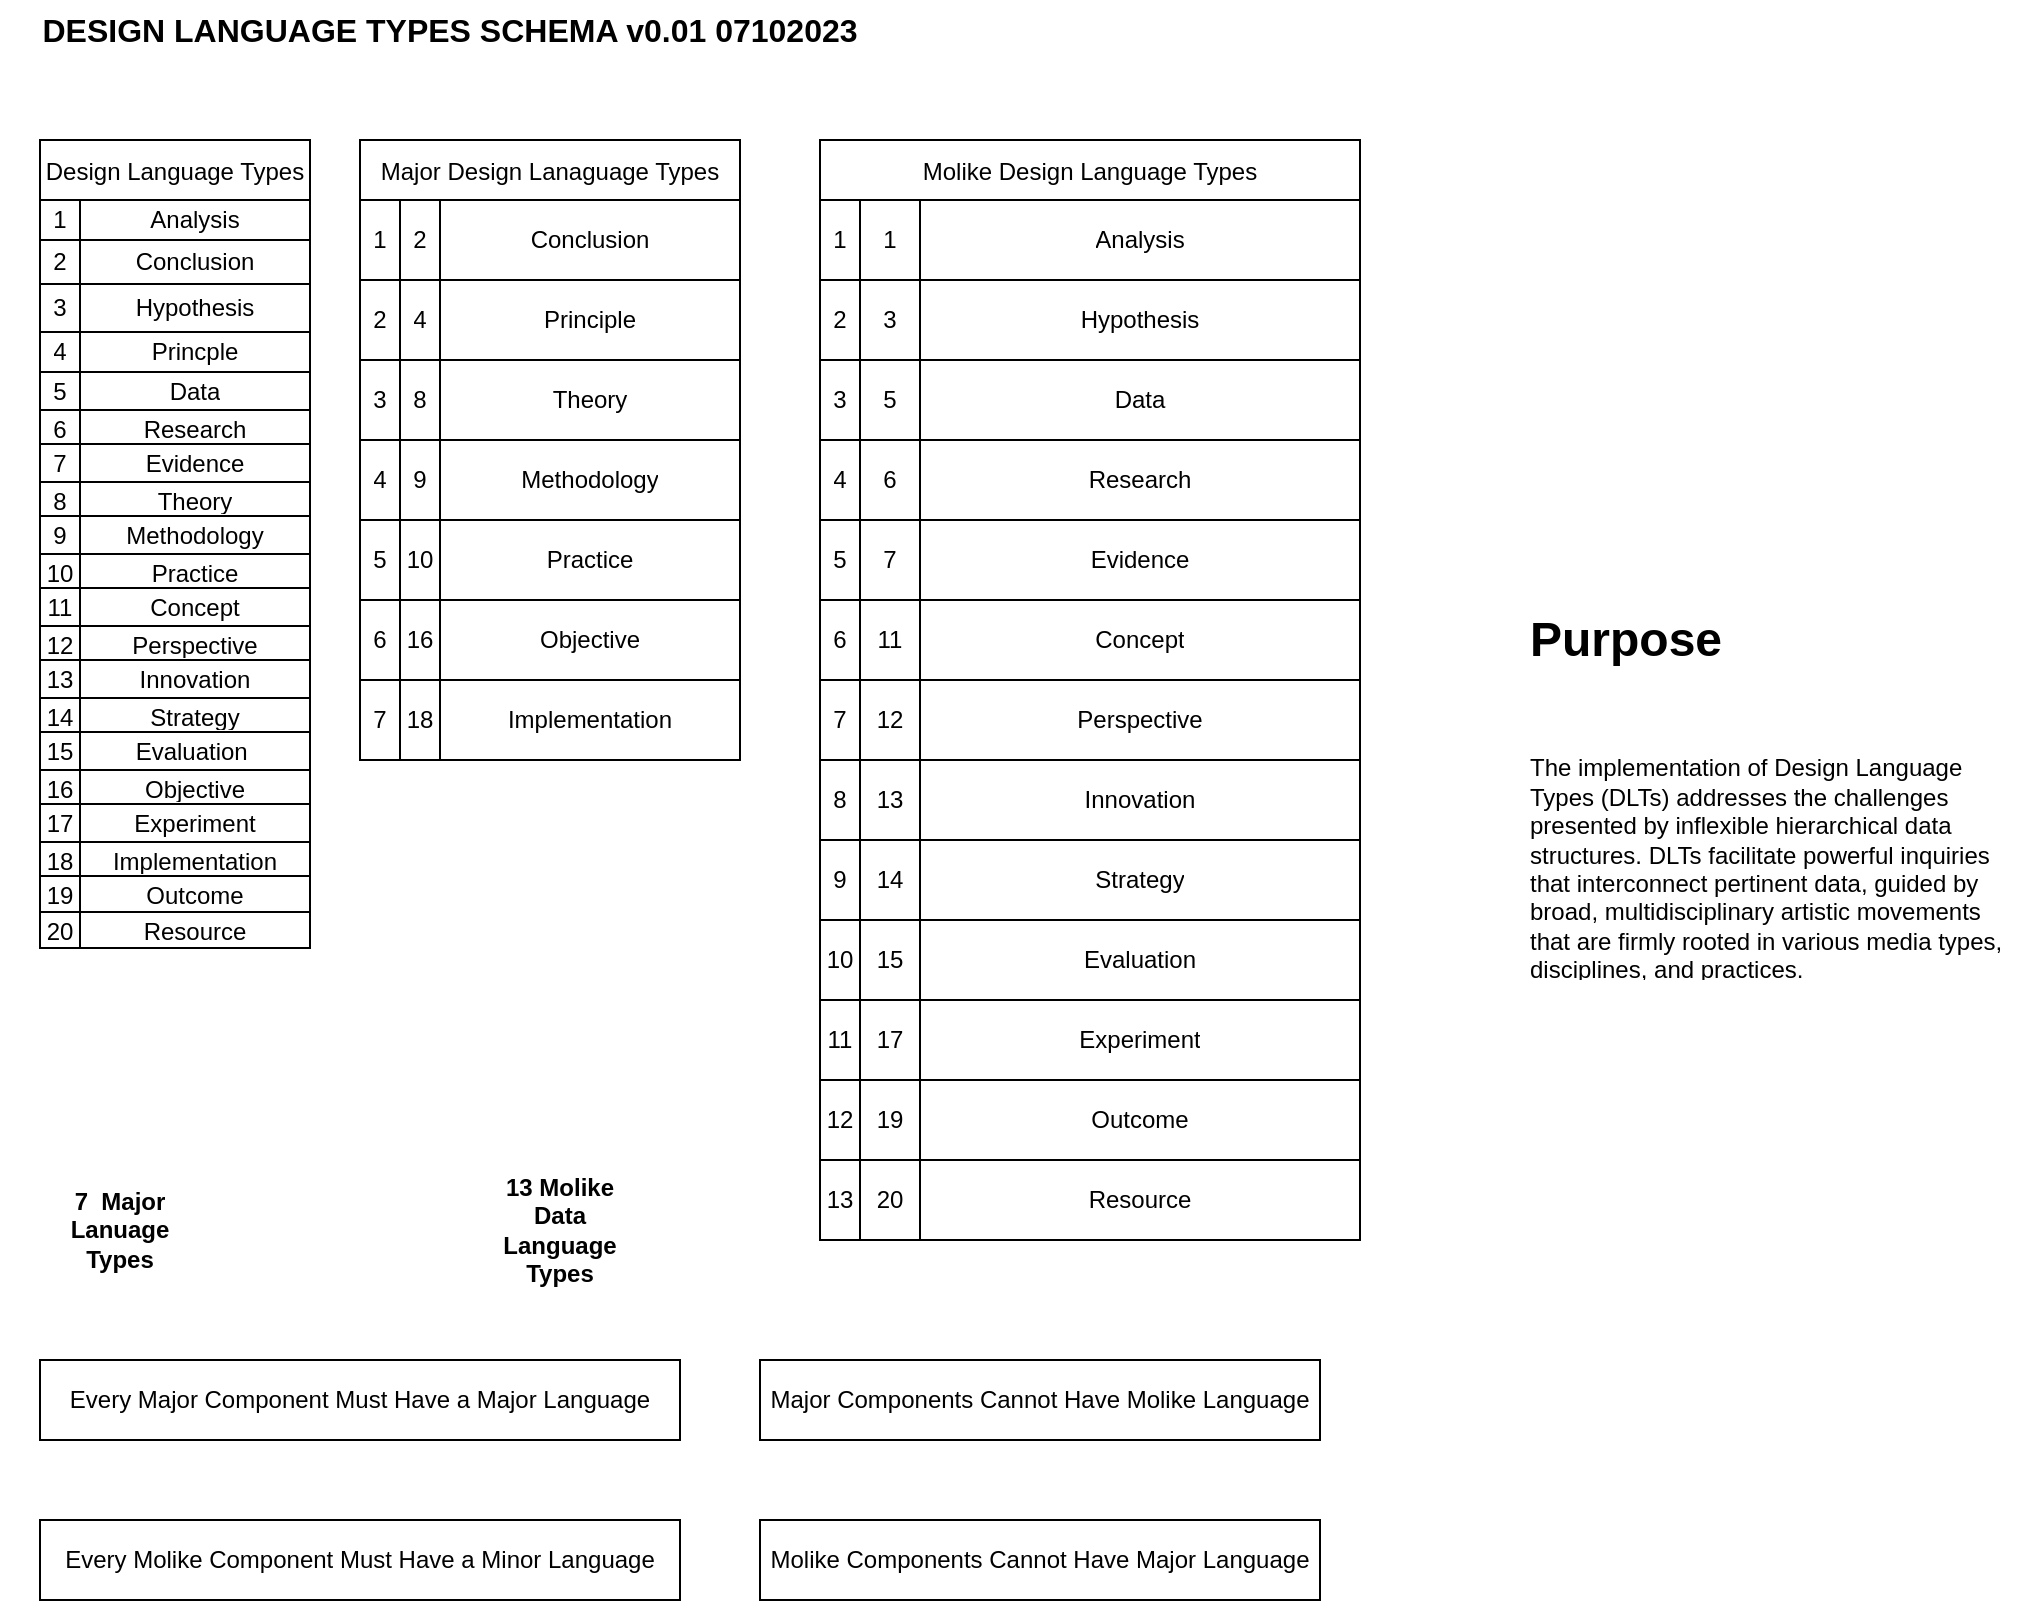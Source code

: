 <mxfile version="21.6.1" type="device">
  <diagram name="Page-1" id="jI4qV62Uj2EFACg4bPsj">
    <mxGraphModel dx="1793" dy="1055" grid="1" gridSize="10" guides="1" tooltips="1" connect="1" arrows="1" fold="1" page="1" pageScale="1" pageWidth="1100" pageHeight="850" math="0" shadow="0">
      <root>
        <mxCell id="0" />
        <mxCell id="1" parent="0" />
        <mxCell id="KwdxTGRoU_PCcNSmUWH1-2" value="Design Language Types" style="shape=table;startSize=30;container=1;collapsible=0;childLayout=tableLayout;" vertex="1" parent="1">
          <mxGeometry x="40" y="80" width="135" height="404" as="geometry" />
        </mxCell>
        <mxCell id="KwdxTGRoU_PCcNSmUWH1-3" value="" style="shape=tableRow;horizontal=0;startSize=0;swimlaneHead=0;swimlaneBody=0;strokeColor=inherit;top=0;left=0;bottom=0;right=0;collapsible=0;dropTarget=0;fillColor=none;points=[[0,0.5],[1,0.5]];portConstraint=eastwest;" vertex="1" parent="KwdxTGRoU_PCcNSmUWH1-2">
          <mxGeometry y="30" width="135" height="20" as="geometry" />
        </mxCell>
        <mxCell id="KwdxTGRoU_PCcNSmUWH1-4" value="1" style="shape=partialRectangle;html=1;whiteSpace=wrap;connectable=0;strokeColor=inherit;overflow=hidden;fillColor=none;top=0;left=0;bottom=0;right=0;pointerEvents=1;" vertex="1" parent="KwdxTGRoU_PCcNSmUWH1-3">
          <mxGeometry width="20" height="20" as="geometry">
            <mxRectangle width="20" height="20" as="alternateBounds" />
          </mxGeometry>
        </mxCell>
        <mxCell id="KwdxTGRoU_PCcNSmUWH1-5" value="Analysis" style="shape=partialRectangle;html=1;whiteSpace=wrap;connectable=0;strokeColor=inherit;overflow=hidden;fillColor=none;top=0;left=0;bottom=0;right=0;pointerEvents=1;" vertex="1" parent="KwdxTGRoU_PCcNSmUWH1-3">
          <mxGeometry x="20" width="115" height="20" as="geometry">
            <mxRectangle width="115" height="20" as="alternateBounds" />
          </mxGeometry>
        </mxCell>
        <mxCell id="KwdxTGRoU_PCcNSmUWH1-7" value="" style="shape=tableRow;horizontal=0;startSize=0;swimlaneHead=0;swimlaneBody=0;strokeColor=inherit;top=0;left=0;bottom=0;right=0;collapsible=0;dropTarget=0;fillColor=none;points=[[0,0.5],[1,0.5]];portConstraint=eastwest;" vertex="1" parent="KwdxTGRoU_PCcNSmUWH1-2">
          <mxGeometry y="50" width="135" height="22" as="geometry" />
        </mxCell>
        <mxCell id="KwdxTGRoU_PCcNSmUWH1-8" value="2" style="shape=partialRectangle;html=1;whiteSpace=wrap;connectable=0;strokeColor=inherit;overflow=hidden;fillColor=none;top=0;left=0;bottom=0;right=0;pointerEvents=1;" vertex="1" parent="KwdxTGRoU_PCcNSmUWH1-7">
          <mxGeometry width="20" height="22" as="geometry">
            <mxRectangle width="20" height="22" as="alternateBounds" />
          </mxGeometry>
        </mxCell>
        <mxCell id="KwdxTGRoU_PCcNSmUWH1-9" value="Conclusion" style="shape=partialRectangle;html=1;whiteSpace=wrap;connectable=0;strokeColor=inherit;overflow=hidden;fillColor=none;top=0;left=0;bottom=0;right=0;pointerEvents=1;" vertex="1" parent="KwdxTGRoU_PCcNSmUWH1-7">
          <mxGeometry x="20" width="115" height="22" as="geometry">
            <mxRectangle width="115" height="22" as="alternateBounds" />
          </mxGeometry>
        </mxCell>
        <mxCell id="KwdxTGRoU_PCcNSmUWH1-11" value="" style="shape=tableRow;horizontal=0;startSize=0;swimlaneHead=0;swimlaneBody=0;strokeColor=inherit;top=0;left=0;bottom=0;right=0;collapsible=0;dropTarget=0;fillColor=none;points=[[0,0.5],[1,0.5]];portConstraint=eastwest;" vertex="1" parent="KwdxTGRoU_PCcNSmUWH1-2">
          <mxGeometry y="72" width="135" height="24" as="geometry" />
        </mxCell>
        <mxCell id="KwdxTGRoU_PCcNSmUWH1-12" value="3" style="shape=partialRectangle;html=1;whiteSpace=wrap;connectable=0;strokeColor=inherit;overflow=hidden;fillColor=none;top=0;left=0;bottom=0;right=0;pointerEvents=1;" vertex="1" parent="KwdxTGRoU_PCcNSmUWH1-11">
          <mxGeometry width="20" height="24" as="geometry">
            <mxRectangle width="20" height="24" as="alternateBounds" />
          </mxGeometry>
        </mxCell>
        <mxCell id="KwdxTGRoU_PCcNSmUWH1-13" value="Hypothesis" style="shape=partialRectangle;html=1;whiteSpace=wrap;connectable=0;strokeColor=inherit;overflow=hidden;fillColor=none;top=0;left=0;bottom=0;right=0;pointerEvents=1;" vertex="1" parent="KwdxTGRoU_PCcNSmUWH1-11">
          <mxGeometry x="20" width="115" height="24" as="geometry">
            <mxRectangle width="115" height="24" as="alternateBounds" />
          </mxGeometry>
        </mxCell>
        <mxCell id="KwdxTGRoU_PCcNSmUWH1-15" value="" style="shape=tableRow;horizontal=0;startSize=0;swimlaneHead=0;swimlaneBody=0;strokeColor=inherit;top=0;left=0;bottom=0;right=0;collapsible=0;dropTarget=0;fillColor=none;points=[[0,0.5],[1,0.5]];portConstraint=eastwest;" vertex="1" parent="KwdxTGRoU_PCcNSmUWH1-2">
          <mxGeometry y="96" width="135" height="20" as="geometry" />
        </mxCell>
        <mxCell id="KwdxTGRoU_PCcNSmUWH1-16" value="4" style="shape=partialRectangle;html=1;whiteSpace=wrap;connectable=0;strokeColor=inherit;overflow=hidden;fillColor=none;top=0;left=0;bottom=0;right=0;pointerEvents=1;" vertex="1" parent="KwdxTGRoU_PCcNSmUWH1-15">
          <mxGeometry width="20" height="20" as="geometry">
            <mxRectangle width="20" height="20" as="alternateBounds" />
          </mxGeometry>
        </mxCell>
        <mxCell id="KwdxTGRoU_PCcNSmUWH1-17" value="Princple" style="shape=partialRectangle;html=1;whiteSpace=wrap;connectable=0;strokeColor=inherit;overflow=hidden;fillColor=none;top=0;left=0;bottom=0;right=0;pointerEvents=1;" vertex="1" parent="KwdxTGRoU_PCcNSmUWH1-15">
          <mxGeometry x="20" width="115" height="20" as="geometry">
            <mxRectangle width="115" height="20" as="alternateBounds" />
          </mxGeometry>
        </mxCell>
        <mxCell id="KwdxTGRoU_PCcNSmUWH1-19" value="" style="shape=tableRow;horizontal=0;startSize=0;swimlaneHead=0;swimlaneBody=0;strokeColor=inherit;top=0;left=0;bottom=0;right=0;collapsible=0;dropTarget=0;fillColor=none;points=[[0,0.5],[1,0.5]];portConstraint=eastwest;" vertex="1" parent="KwdxTGRoU_PCcNSmUWH1-2">
          <mxGeometry y="116" width="135" height="19" as="geometry" />
        </mxCell>
        <mxCell id="KwdxTGRoU_PCcNSmUWH1-20" value="5" style="shape=partialRectangle;html=1;whiteSpace=wrap;connectable=0;strokeColor=inherit;overflow=hidden;fillColor=none;top=0;left=0;bottom=0;right=0;pointerEvents=1;" vertex="1" parent="KwdxTGRoU_PCcNSmUWH1-19">
          <mxGeometry width="20" height="19" as="geometry">
            <mxRectangle width="20" height="19" as="alternateBounds" />
          </mxGeometry>
        </mxCell>
        <mxCell id="KwdxTGRoU_PCcNSmUWH1-21" value="Data" style="shape=partialRectangle;html=1;whiteSpace=wrap;connectable=0;strokeColor=inherit;overflow=hidden;fillColor=none;top=0;left=0;bottom=0;right=0;pointerEvents=1;" vertex="1" parent="KwdxTGRoU_PCcNSmUWH1-19">
          <mxGeometry x="20" width="115" height="19" as="geometry">
            <mxRectangle width="115" height="19" as="alternateBounds" />
          </mxGeometry>
        </mxCell>
        <mxCell id="KwdxTGRoU_PCcNSmUWH1-23" value="" style="shape=tableRow;horizontal=0;startSize=0;swimlaneHead=0;swimlaneBody=0;strokeColor=inherit;top=0;left=0;bottom=0;right=0;collapsible=0;dropTarget=0;fillColor=none;points=[[0,0.5],[1,0.5]];portConstraint=eastwest;" vertex="1" parent="KwdxTGRoU_PCcNSmUWH1-2">
          <mxGeometry y="135" width="135" height="17" as="geometry" />
        </mxCell>
        <mxCell id="KwdxTGRoU_PCcNSmUWH1-24" value="6" style="shape=partialRectangle;html=1;whiteSpace=wrap;connectable=0;strokeColor=inherit;overflow=hidden;fillColor=none;top=0;left=0;bottom=0;right=0;pointerEvents=1;" vertex="1" parent="KwdxTGRoU_PCcNSmUWH1-23">
          <mxGeometry width="20" height="17" as="geometry">
            <mxRectangle width="20" height="17" as="alternateBounds" />
          </mxGeometry>
        </mxCell>
        <mxCell id="KwdxTGRoU_PCcNSmUWH1-25" value="Research" style="shape=partialRectangle;html=1;whiteSpace=wrap;connectable=0;strokeColor=inherit;overflow=hidden;fillColor=none;top=0;left=0;bottom=0;right=0;pointerEvents=1;" vertex="1" parent="KwdxTGRoU_PCcNSmUWH1-23">
          <mxGeometry x="20" width="115" height="17" as="geometry">
            <mxRectangle width="115" height="17" as="alternateBounds" />
          </mxGeometry>
        </mxCell>
        <mxCell id="KwdxTGRoU_PCcNSmUWH1-27" value="" style="shape=tableRow;horizontal=0;startSize=0;swimlaneHead=0;swimlaneBody=0;strokeColor=inherit;top=0;left=0;bottom=0;right=0;collapsible=0;dropTarget=0;fillColor=none;points=[[0,0.5],[1,0.5]];portConstraint=eastwest;" vertex="1" parent="KwdxTGRoU_PCcNSmUWH1-2">
          <mxGeometry y="152" width="135" height="19" as="geometry" />
        </mxCell>
        <mxCell id="KwdxTGRoU_PCcNSmUWH1-28" value="7" style="shape=partialRectangle;html=1;whiteSpace=wrap;connectable=0;strokeColor=inherit;overflow=hidden;fillColor=none;top=0;left=0;bottom=0;right=0;pointerEvents=1;" vertex="1" parent="KwdxTGRoU_PCcNSmUWH1-27">
          <mxGeometry width="20" height="19" as="geometry">
            <mxRectangle width="20" height="19" as="alternateBounds" />
          </mxGeometry>
        </mxCell>
        <mxCell id="KwdxTGRoU_PCcNSmUWH1-29" value="Evidence" style="shape=partialRectangle;html=1;whiteSpace=wrap;connectable=0;strokeColor=inherit;overflow=hidden;fillColor=none;top=0;left=0;bottom=0;right=0;pointerEvents=1;" vertex="1" parent="KwdxTGRoU_PCcNSmUWH1-27">
          <mxGeometry x="20" width="115" height="19" as="geometry">
            <mxRectangle width="115" height="19" as="alternateBounds" />
          </mxGeometry>
        </mxCell>
        <mxCell id="KwdxTGRoU_PCcNSmUWH1-31" value="" style="shape=tableRow;horizontal=0;startSize=0;swimlaneHead=0;swimlaneBody=0;strokeColor=inherit;top=0;left=0;bottom=0;right=0;collapsible=0;dropTarget=0;fillColor=none;points=[[0,0.5],[1,0.5]];portConstraint=eastwest;" vertex="1" parent="KwdxTGRoU_PCcNSmUWH1-2">
          <mxGeometry y="171" width="135" height="17" as="geometry" />
        </mxCell>
        <mxCell id="KwdxTGRoU_PCcNSmUWH1-32" value="8" style="shape=partialRectangle;html=1;whiteSpace=wrap;connectable=0;strokeColor=inherit;overflow=hidden;fillColor=none;top=0;left=0;bottom=0;right=0;pointerEvents=1;" vertex="1" parent="KwdxTGRoU_PCcNSmUWH1-31">
          <mxGeometry width="20" height="17" as="geometry">
            <mxRectangle width="20" height="17" as="alternateBounds" />
          </mxGeometry>
        </mxCell>
        <mxCell id="KwdxTGRoU_PCcNSmUWH1-33" value="Theory" style="shape=partialRectangle;html=1;whiteSpace=wrap;connectable=0;strokeColor=inherit;overflow=hidden;fillColor=none;top=0;left=0;bottom=0;right=0;pointerEvents=1;" vertex="1" parent="KwdxTGRoU_PCcNSmUWH1-31">
          <mxGeometry x="20" width="115" height="17" as="geometry">
            <mxRectangle width="115" height="17" as="alternateBounds" />
          </mxGeometry>
        </mxCell>
        <mxCell id="KwdxTGRoU_PCcNSmUWH1-35" value="" style="shape=tableRow;horizontal=0;startSize=0;swimlaneHead=0;swimlaneBody=0;strokeColor=inherit;top=0;left=0;bottom=0;right=0;collapsible=0;dropTarget=0;fillColor=none;points=[[0,0.5],[1,0.5]];portConstraint=eastwest;" vertex="1" parent="KwdxTGRoU_PCcNSmUWH1-2">
          <mxGeometry y="188" width="135" height="19" as="geometry" />
        </mxCell>
        <mxCell id="KwdxTGRoU_PCcNSmUWH1-36" value="9" style="shape=partialRectangle;html=1;whiteSpace=wrap;connectable=0;strokeColor=inherit;overflow=hidden;fillColor=none;top=0;left=0;bottom=0;right=0;pointerEvents=1;" vertex="1" parent="KwdxTGRoU_PCcNSmUWH1-35">
          <mxGeometry width="20" height="19" as="geometry">
            <mxRectangle width="20" height="19" as="alternateBounds" />
          </mxGeometry>
        </mxCell>
        <mxCell id="KwdxTGRoU_PCcNSmUWH1-37" value="Methodology" style="shape=partialRectangle;html=1;whiteSpace=wrap;connectable=0;strokeColor=inherit;overflow=hidden;fillColor=none;top=0;left=0;bottom=0;right=0;pointerEvents=1;" vertex="1" parent="KwdxTGRoU_PCcNSmUWH1-35">
          <mxGeometry x="20" width="115" height="19" as="geometry">
            <mxRectangle width="115" height="19" as="alternateBounds" />
          </mxGeometry>
        </mxCell>
        <mxCell id="KwdxTGRoU_PCcNSmUWH1-39" value="" style="shape=tableRow;horizontal=0;startSize=0;swimlaneHead=0;swimlaneBody=0;strokeColor=inherit;top=0;left=0;bottom=0;right=0;collapsible=0;dropTarget=0;fillColor=none;points=[[0,0.5],[1,0.5]];portConstraint=eastwest;" vertex="1" parent="KwdxTGRoU_PCcNSmUWH1-2">
          <mxGeometry y="207" width="135" height="17" as="geometry" />
        </mxCell>
        <mxCell id="KwdxTGRoU_PCcNSmUWH1-40" value="10" style="shape=partialRectangle;html=1;whiteSpace=wrap;connectable=0;strokeColor=inherit;overflow=hidden;fillColor=none;top=0;left=0;bottom=0;right=0;pointerEvents=1;" vertex="1" parent="KwdxTGRoU_PCcNSmUWH1-39">
          <mxGeometry width="20" height="17" as="geometry">
            <mxRectangle width="20" height="17" as="alternateBounds" />
          </mxGeometry>
        </mxCell>
        <mxCell id="KwdxTGRoU_PCcNSmUWH1-41" value="Practice" style="shape=partialRectangle;html=1;whiteSpace=wrap;connectable=0;strokeColor=inherit;overflow=hidden;fillColor=none;top=0;left=0;bottom=0;right=0;pointerEvents=1;" vertex="1" parent="KwdxTGRoU_PCcNSmUWH1-39">
          <mxGeometry x="20" width="115" height="17" as="geometry">
            <mxRectangle width="115" height="17" as="alternateBounds" />
          </mxGeometry>
        </mxCell>
        <mxCell id="KwdxTGRoU_PCcNSmUWH1-43" value="" style="shape=tableRow;horizontal=0;startSize=0;swimlaneHead=0;swimlaneBody=0;strokeColor=inherit;top=0;left=0;bottom=0;right=0;collapsible=0;dropTarget=0;fillColor=none;points=[[0,0.5],[1,0.5]];portConstraint=eastwest;" vertex="1" parent="KwdxTGRoU_PCcNSmUWH1-2">
          <mxGeometry y="224" width="135" height="19" as="geometry" />
        </mxCell>
        <mxCell id="KwdxTGRoU_PCcNSmUWH1-44" value="11" style="shape=partialRectangle;html=1;whiteSpace=wrap;connectable=0;strokeColor=inherit;overflow=hidden;fillColor=none;top=0;left=0;bottom=0;right=0;pointerEvents=1;" vertex="1" parent="KwdxTGRoU_PCcNSmUWH1-43">
          <mxGeometry width="20" height="19" as="geometry">
            <mxRectangle width="20" height="19" as="alternateBounds" />
          </mxGeometry>
        </mxCell>
        <mxCell id="KwdxTGRoU_PCcNSmUWH1-45" value="Concept" style="shape=partialRectangle;html=1;whiteSpace=wrap;connectable=0;strokeColor=inherit;overflow=hidden;fillColor=none;top=0;left=0;bottom=0;right=0;pointerEvents=1;" vertex="1" parent="KwdxTGRoU_PCcNSmUWH1-43">
          <mxGeometry x="20" width="115" height="19" as="geometry">
            <mxRectangle width="115" height="19" as="alternateBounds" />
          </mxGeometry>
        </mxCell>
        <mxCell id="KwdxTGRoU_PCcNSmUWH1-47" value="" style="shape=tableRow;horizontal=0;startSize=0;swimlaneHead=0;swimlaneBody=0;strokeColor=inherit;top=0;left=0;bottom=0;right=0;collapsible=0;dropTarget=0;fillColor=none;points=[[0,0.5],[1,0.5]];portConstraint=eastwest;" vertex="1" parent="KwdxTGRoU_PCcNSmUWH1-2">
          <mxGeometry y="243" width="135" height="17" as="geometry" />
        </mxCell>
        <mxCell id="KwdxTGRoU_PCcNSmUWH1-48" value="12" style="shape=partialRectangle;html=1;whiteSpace=wrap;connectable=0;strokeColor=inherit;overflow=hidden;fillColor=none;top=0;left=0;bottom=0;right=0;pointerEvents=1;" vertex="1" parent="KwdxTGRoU_PCcNSmUWH1-47">
          <mxGeometry width="20" height="17" as="geometry">
            <mxRectangle width="20" height="17" as="alternateBounds" />
          </mxGeometry>
        </mxCell>
        <mxCell id="KwdxTGRoU_PCcNSmUWH1-49" value="Perspective" style="shape=partialRectangle;html=1;whiteSpace=wrap;connectable=0;strokeColor=inherit;overflow=hidden;fillColor=none;top=0;left=0;bottom=0;right=0;pointerEvents=1;" vertex="1" parent="KwdxTGRoU_PCcNSmUWH1-47">
          <mxGeometry x="20" width="115" height="17" as="geometry">
            <mxRectangle width="115" height="17" as="alternateBounds" />
          </mxGeometry>
        </mxCell>
        <mxCell id="KwdxTGRoU_PCcNSmUWH1-51" value="" style="shape=tableRow;horizontal=0;startSize=0;swimlaneHead=0;swimlaneBody=0;strokeColor=inherit;top=0;left=0;bottom=0;right=0;collapsible=0;dropTarget=0;fillColor=none;points=[[0,0.5],[1,0.5]];portConstraint=eastwest;" vertex="1" parent="KwdxTGRoU_PCcNSmUWH1-2">
          <mxGeometry y="260" width="135" height="19" as="geometry" />
        </mxCell>
        <mxCell id="KwdxTGRoU_PCcNSmUWH1-52" value="13" style="shape=partialRectangle;html=1;whiteSpace=wrap;connectable=0;strokeColor=inherit;overflow=hidden;fillColor=none;top=0;left=0;bottom=0;right=0;pointerEvents=1;" vertex="1" parent="KwdxTGRoU_PCcNSmUWH1-51">
          <mxGeometry width="20" height="19" as="geometry">
            <mxRectangle width="20" height="19" as="alternateBounds" />
          </mxGeometry>
        </mxCell>
        <mxCell id="KwdxTGRoU_PCcNSmUWH1-53" value="Innovation" style="shape=partialRectangle;html=1;whiteSpace=wrap;connectable=0;strokeColor=inherit;overflow=hidden;fillColor=none;top=0;left=0;bottom=0;right=0;pointerEvents=1;" vertex="1" parent="KwdxTGRoU_PCcNSmUWH1-51">
          <mxGeometry x="20" width="115" height="19" as="geometry">
            <mxRectangle width="115" height="19" as="alternateBounds" />
          </mxGeometry>
        </mxCell>
        <mxCell id="KwdxTGRoU_PCcNSmUWH1-55" value="" style="shape=tableRow;horizontal=0;startSize=0;swimlaneHead=0;swimlaneBody=0;strokeColor=inherit;top=0;left=0;bottom=0;right=0;collapsible=0;dropTarget=0;fillColor=none;points=[[0,0.5],[1,0.5]];portConstraint=eastwest;" vertex="1" parent="KwdxTGRoU_PCcNSmUWH1-2">
          <mxGeometry y="279" width="135" height="17" as="geometry" />
        </mxCell>
        <mxCell id="KwdxTGRoU_PCcNSmUWH1-56" value="14" style="shape=partialRectangle;html=1;whiteSpace=wrap;connectable=0;strokeColor=inherit;overflow=hidden;fillColor=none;top=0;left=0;bottom=0;right=0;pointerEvents=1;" vertex="1" parent="KwdxTGRoU_PCcNSmUWH1-55">
          <mxGeometry width="20" height="17" as="geometry">
            <mxRectangle width="20" height="17" as="alternateBounds" />
          </mxGeometry>
        </mxCell>
        <mxCell id="KwdxTGRoU_PCcNSmUWH1-57" value="Strategy" style="shape=partialRectangle;html=1;whiteSpace=wrap;connectable=0;strokeColor=inherit;overflow=hidden;fillColor=none;top=0;left=0;bottom=0;right=0;pointerEvents=1;" vertex="1" parent="KwdxTGRoU_PCcNSmUWH1-55">
          <mxGeometry x="20" width="115" height="17" as="geometry">
            <mxRectangle width="115" height="17" as="alternateBounds" />
          </mxGeometry>
        </mxCell>
        <mxCell id="KwdxTGRoU_PCcNSmUWH1-59" value="" style="shape=tableRow;horizontal=0;startSize=0;swimlaneHead=0;swimlaneBody=0;strokeColor=inherit;top=0;left=0;bottom=0;right=0;collapsible=0;dropTarget=0;fillColor=none;points=[[0,0.5],[1,0.5]];portConstraint=eastwest;" vertex="1" parent="KwdxTGRoU_PCcNSmUWH1-2">
          <mxGeometry y="296" width="135" height="19" as="geometry" />
        </mxCell>
        <mxCell id="KwdxTGRoU_PCcNSmUWH1-60" value="15" style="shape=partialRectangle;html=1;whiteSpace=wrap;connectable=0;strokeColor=inherit;overflow=hidden;fillColor=none;top=0;left=0;bottom=0;right=0;pointerEvents=1;" vertex="1" parent="KwdxTGRoU_PCcNSmUWH1-59">
          <mxGeometry width="20" height="19" as="geometry">
            <mxRectangle width="20" height="19" as="alternateBounds" />
          </mxGeometry>
        </mxCell>
        <mxCell id="KwdxTGRoU_PCcNSmUWH1-61" value="Evaluation&amp;nbsp;" style="shape=partialRectangle;html=1;whiteSpace=wrap;connectable=0;strokeColor=inherit;overflow=hidden;fillColor=none;top=0;left=0;bottom=0;right=0;pointerEvents=1;" vertex="1" parent="KwdxTGRoU_PCcNSmUWH1-59">
          <mxGeometry x="20" width="115" height="19" as="geometry">
            <mxRectangle width="115" height="19" as="alternateBounds" />
          </mxGeometry>
        </mxCell>
        <mxCell id="KwdxTGRoU_PCcNSmUWH1-63" value="" style="shape=tableRow;horizontal=0;startSize=0;swimlaneHead=0;swimlaneBody=0;strokeColor=inherit;top=0;left=0;bottom=0;right=0;collapsible=0;dropTarget=0;fillColor=none;points=[[0,0.5],[1,0.5]];portConstraint=eastwest;" vertex="1" parent="KwdxTGRoU_PCcNSmUWH1-2">
          <mxGeometry y="315" width="135" height="17" as="geometry" />
        </mxCell>
        <mxCell id="KwdxTGRoU_PCcNSmUWH1-64" value="16" style="shape=partialRectangle;html=1;whiteSpace=wrap;connectable=0;strokeColor=inherit;overflow=hidden;fillColor=none;top=0;left=0;bottom=0;right=0;pointerEvents=1;" vertex="1" parent="KwdxTGRoU_PCcNSmUWH1-63">
          <mxGeometry width="20" height="17" as="geometry">
            <mxRectangle width="20" height="17" as="alternateBounds" />
          </mxGeometry>
        </mxCell>
        <mxCell id="KwdxTGRoU_PCcNSmUWH1-65" value="Objective" style="shape=partialRectangle;html=1;whiteSpace=wrap;connectable=0;strokeColor=inherit;overflow=hidden;fillColor=none;top=0;left=0;bottom=0;right=0;pointerEvents=1;" vertex="1" parent="KwdxTGRoU_PCcNSmUWH1-63">
          <mxGeometry x="20" width="115" height="17" as="geometry">
            <mxRectangle width="115" height="17" as="alternateBounds" />
          </mxGeometry>
        </mxCell>
        <mxCell id="KwdxTGRoU_PCcNSmUWH1-67" value="" style="shape=tableRow;horizontal=0;startSize=0;swimlaneHead=0;swimlaneBody=0;strokeColor=inherit;top=0;left=0;bottom=0;right=0;collapsible=0;dropTarget=0;fillColor=none;points=[[0,0.5],[1,0.5]];portConstraint=eastwest;" vertex="1" parent="KwdxTGRoU_PCcNSmUWH1-2">
          <mxGeometry y="332" width="135" height="19" as="geometry" />
        </mxCell>
        <mxCell id="KwdxTGRoU_PCcNSmUWH1-68" value="17" style="shape=partialRectangle;html=1;whiteSpace=wrap;connectable=0;strokeColor=inherit;overflow=hidden;fillColor=none;top=0;left=0;bottom=0;right=0;pointerEvents=1;" vertex="1" parent="KwdxTGRoU_PCcNSmUWH1-67">
          <mxGeometry width="20" height="19" as="geometry">
            <mxRectangle width="20" height="19" as="alternateBounds" />
          </mxGeometry>
        </mxCell>
        <mxCell id="KwdxTGRoU_PCcNSmUWH1-69" value="Experiment" style="shape=partialRectangle;html=1;whiteSpace=wrap;connectable=0;strokeColor=inherit;overflow=hidden;fillColor=none;top=0;left=0;bottom=0;right=0;pointerEvents=1;" vertex="1" parent="KwdxTGRoU_PCcNSmUWH1-67">
          <mxGeometry x="20" width="115" height="19" as="geometry">
            <mxRectangle width="115" height="19" as="alternateBounds" />
          </mxGeometry>
        </mxCell>
        <mxCell id="KwdxTGRoU_PCcNSmUWH1-71" value="" style="shape=tableRow;horizontal=0;startSize=0;swimlaneHead=0;swimlaneBody=0;strokeColor=inherit;top=0;left=0;bottom=0;right=0;collapsible=0;dropTarget=0;fillColor=none;points=[[0,0.5],[1,0.5]];portConstraint=eastwest;" vertex="1" parent="KwdxTGRoU_PCcNSmUWH1-2">
          <mxGeometry y="351" width="135" height="17" as="geometry" />
        </mxCell>
        <mxCell id="KwdxTGRoU_PCcNSmUWH1-72" value="18" style="shape=partialRectangle;html=1;whiteSpace=wrap;connectable=0;strokeColor=inherit;overflow=hidden;fillColor=none;top=0;left=0;bottom=0;right=0;pointerEvents=1;" vertex="1" parent="KwdxTGRoU_PCcNSmUWH1-71">
          <mxGeometry width="20" height="17" as="geometry">
            <mxRectangle width="20" height="17" as="alternateBounds" />
          </mxGeometry>
        </mxCell>
        <mxCell id="KwdxTGRoU_PCcNSmUWH1-73" value="Implementation" style="shape=partialRectangle;html=1;whiteSpace=wrap;connectable=0;strokeColor=inherit;overflow=hidden;fillColor=none;top=0;left=0;bottom=0;right=0;pointerEvents=1;" vertex="1" parent="KwdxTGRoU_PCcNSmUWH1-71">
          <mxGeometry x="20" width="115" height="17" as="geometry">
            <mxRectangle width="115" height="17" as="alternateBounds" />
          </mxGeometry>
        </mxCell>
        <mxCell id="KwdxTGRoU_PCcNSmUWH1-75" value="" style="shape=tableRow;horizontal=0;startSize=0;swimlaneHead=0;swimlaneBody=0;strokeColor=inherit;top=0;left=0;bottom=0;right=0;collapsible=0;dropTarget=0;fillColor=none;points=[[0,0.5],[1,0.5]];portConstraint=eastwest;" vertex="1" parent="KwdxTGRoU_PCcNSmUWH1-2">
          <mxGeometry y="368" width="135" height="18" as="geometry" />
        </mxCell>
        <mxCell id="KwdxTGRoU_PCcNSmUWH1-76" value="19" style="shape=partialRectangle;html=1;whiteSpace=wrap;connectable=0;strokeColor=inherit;overflow=hidden;fillColor=none;top=0;left=0;bottom=0;right=0;pointerEvents=1;" vertex="1" parent="KwdxTGRoU_PCcNSmUWH1-75">
          <mxGeometry width="20" height="18" as="geometry">
            <mxRectangle width="20" height="18" as="alternateBounds" />
          </mxGeometry>
        </mxCell>
        <mxCell id="KwdxTGRoU_PCcNSmUWH1-77" value="Outcome" style="shape=partialRectangle;html=1;whiteSpace=wrap;connectable=0;strokeColor=inherit;overflow=hidden;fillColor=none;top=0;left=0;bottom=0;right=0;pointerEvents=1;" vertex="1" parent="KwdxTGRoU_PCcNSmUWH1-75">
          <mxGeometry x="20" width="115" height="18" as="geometry">
            <mxRectangle width="115" height="18" as="alternateBounds" />
          </mxGeometry>
        </mxCell>
        <mxCell id="KwdxTGRoU_PCcNSmUWH1-79" value="" style="shape=tableRow;horizontal=0;startSize=0;swimlaneHead=0;swimlaneBody=0;strokeColor=inherit;top=0;left=0;bottom=0;right=0;collapsible=0;dropTarget=0;fillColor=none;points=[[0,0.5],[1,0.5]];portConstraint=eastwest;" vertex="1" parent="KwdxTGRoU_PCcNSmUWH1-2">
          <mxGeometry y="386" width="135" height="18" as="geometry" />
        </mxCell>
        <mxCell id="KwdxTGRoU_PCcNSmUWH1-80" value="20" style="shape=partialRectangle;html=1;whiteSpace=wrap;connectable=0;strokeColor=inherit;overflow=hidden;fillColor=none;top=0;left=0;bottom=0;right=0;pointerEvents=1;" vertex="1" parent="KwdxTGRoU_PCcNSmUWH1-79">
          <mxGeometry width="20" height="18" as="geometry">
            <mxRectangle width="20" height="18" as="alternateBounds" />
          </mxGeometry>
        </mxCell>
        <mxCell id="KwdxTGRoU_PCcNSmUWH1-81" value="Resource" style="shape=partialRectangle;html=1;whiteSpace=wrap;connectable=0;strokeColor=inherit;overflow=hidden;fillColor=none;top=0;left=0;bottom=0;right=0;pointerEvents=1;" vertex="1" parent="KwdxTGRoU_PCcNSmUWH1-79">
          <mxGeometry x="20" width="115" height="18" as="geometry">
            <mxRectangle width="115" height="18" as="alternateBounds" />
          </mxGeometry>
        </mxCell>
        <mxCell id="KwdxTGRoU_PCcNSmUWH1-103" value="Major Design Lanaguage Types" style="shape=table;startSize=30;container=1;collapsible=0;childLayout=tableLayout;" vertex="1" parent="1">
          <mxGeometry x="200" y="80" width="190" height="310" as="geometry" />
        </mxCell>
        <mxCell id="KwdxTGRoU_PCcNSmUWH1-104" value="" style="shape=tableRow;horizontal=0;startSize=0;swimlaneHead=0;swimlaneBody=0;strokeColor=inherit;top=0;left=0;bottom=0;right=0;collapsible=0;dropTarget=0;fillColor=none;points=[[0,0.5],[1,0.5]];portConstraint=eastwest;" vertex="1" parent="KwdxTGRoU_PCcNSmUWH1-103">
          <mxGeometry y="30" width="190" height="40" as="geometry" />
        </mxCell>
        <mxCell id="KwdxTGRoU_PCcNSmUWH1-170" value="1" style="shape=partialRectangle;html=1;whiteSpace=wrap;connectable=0;strokeColor=inherit;overflow=hidden;fillColor=none;top=0;left=0;bottom=0;right=0;pointerEvents=1;" vertex="1" parent="KwdxTGRoU_PCcNSmUWH1-104">
          <mxGeometry width="20" height="40" as="geometry">
            <mxRectangle width="20" height="40" as="alternateBounds" />
          </mxGeometry>
        </mxCell>
        <mxCell id="KwdxTGRoU_PCcNSmUWH1-105" value="2" style="shape=partialRectangle;html=1;whiteSpace=wrap;connectable=0;strokeColor=inherit;overflow=hidden;fillColor=none;top=0;left=0;bottom=0;right=0;pointerEvents=1;" vertex="1" parent="KwdxTGRoU_PCcNSmUWH1-104">
          <mxGeometry x="20" width="20" height="40" as="geometry">
            <mxRectangle width="20" height="40" as="alternateBounds" />
          </mxGeometry>
        </mxCell>
        <mxCell id="KwdxTGRoU_PCcNSmUWH1-106" value="Conclusion" style="shape=partialRectangle;html=1;whiteSpace=wrap;connectable=0;strokeColor=inherit;overflow=hidden;fillColor=none;top=0;left=0;bottom=0;right=0;pointerEvents=1;" vertex="1" parent="KwdxTGRoU_PCcNSmUWH1-104">
          <mxGeometry x="40" width="150" height="40" as="geometry">
            <mxRectangle width="150" height="40" as="alternateBounds" />
          </mxGeometry>
        </mxCell>
        <mxCell id="KwdxTGRoU_PCcNSmUWH1-107" value="" style="shape=tableRow;horizontal=0;startSize=0;swimlaneHead=0;swimlaneBody=0;strokeColor=inherit;top=0;left=0;bottom=0;right=0;collapsible=0;dropTarget=0;fillColor=none;points=[[0,0.5],[1,0.5]];portConstraint=eastwest;" vertex="1" parent="KwdxTGRoU_PCcNSmUWH1-103">
          <mxGeometry y="70" width="190" height="40" as="geometry" />
        </mxCell>
        <mxCell id="KwdxTGRoU_PCcNSmUWH1-171" value="2" style="shape=partialRectangle;html=1;whiteSpace=wrap;connectable=0;strokeColor=inherit;overflow=hidden;fillColor=none;top=0;left=0;bottom=0;right=0;pointerEvents=1;" vertex="1" parent="KwdxTGRoU_PCcNSmUWH1-107">
          <mxGeometry width="20" height="40" as="geometry">
            <mxRectangle width="20" height="40" as="alternateBounds" />
          </mxGeometry>
        </mxCell>
        <mxCell id="KwdxTGRoU_PCcNSmUWH1-108" value="4" style="shape=partialRectangle;html=1;whiteSpace=wrap;connectable=0;strokeColor=inherit;overflow=hidden;fillColor=none;top=0;left=0;bottom=0;right=0;pointerEvents=1;" vertex="1" parent="KwdxTGRoU_PCcNSmUWH1-107">
          <mxGeometry x="20" width="20" height="40" as="geometry">
            <mxRectangle width="20" height="40" as="alternateBounds" />
          </mxGeometry>
        </mxCell>
        <mxCell id="KwdxTGRoU_PCcNSmUWH1-109" value="Principle" style="shape=partialRectangle;html=1;whiteSpace=wrap;connectable=0;strokeColor=inherit;overflow=hidden;fillColor=none;top=0;left=0;bottom=0;right=0;pointerEvents=1;" vertex="1" parent="KwdxTGRoU_PCcNSmUWH1-107">
          <mxGeometry x="40" width="150" height="40" as="geometry">
            <mxRectangle width="150" height="40" as="alternateBounds" />
          </mxGeometry>
        </mxCell>
        <mxCell id="KwdxTGRoU_PCcNSmUWH1-110" value="" style="shape=tableRow;horizontal=0;startSize=0;swimlaneHead=0;swimlaneBody=0;strokeColor=inherit;top=0;left=0;bottom=0;right=0;collapsible=0;dropTarget=0;fillColor=none;points=[[0,0.5],[1,0.5]];portConstraint=eastwest;" vertex="1" parent="KwdxTGRoU_PCcNSmUWH1-103">
          <mxGeometry y="110" width="190" height="40" as="geometry" />
        </mxCell>
        <mxCell id="KwdxTGRoU_PCcNSmUWH1-172" value="3" style="shape=partialRectangle;html=1;whiteSpace=wrap;connectable=0;strokeColor=inherit;overflow=hidden;fillColor=none;top=0;left=0;bottom=0;right=0;pointerEvents=1;" vertex="1" parent="KwdxTGRoU_PCcNSmUWH1-110">
          <mxGeometry width="20" height="40" as="geometry">
            <mxRectangle width="20" height="40" as="alternateBounds" />
          </mxGeometry>
        </mxCell>
        <mxCell id="KwdxTGRoU_PCcNSmUWH1-111" value="8" style="shape=partialRectangle;html=1;whiteSpace=wrap;connectable=0;strokeColor=inherit;overflow=hidden;fillColor=none;top=0;left=0;bottom=0;right=0;pointerEvents=1;" vertex="1" parent="KwdxTGRoU_PCcNSmUWH1-110">
          <mxGeometry x="20" width="20" height="40" as="geometry">
            <mxRectangle width="20" height="40" as="alternateBounds" />
          </mxGeometry>
        </mxCell>
        <mxCell id="KwdxTGRoU_PCcNSmUWH1-112" value="Theory" style="shape=partialRectangle;html=1;whiteSpace=wrap;connectable=0;strokeColor=inherit;overflow=hidden;fillColor=none;top=0;left=0;bottom=0;right=0;pointerEvents=1;" vertex="1" parent="KwdxTGRoU_PCcNSmUWH1-110">
          <mxGeometry x="40" width="150" height="40" as="geometry">
            <mxRectangle width="150" height="40" as="alternateBounds" />
          </mxGeometry>
        </mxCell>
        <mxCell id="KwdxTGRoU_PCcNSmUWH1-113" value="" style="shape=tableRow;horizontal=0;startSize=0;swimlaneHead=0;swimlaneBody=0;strokeColor=inherit;top=0;left=0;bottom=0;right=0;collapsible=0;dropTarget=0;fillColor=none;points=[[0,0.5],[1,0.5]];portConstraint=eastwest;" vertex="1" parent="KwdxTGRoU_PCcNSmUWH1-103">
          <mxGeometry y="150" width="190" height="40" as="geometry" />
        </mxCell>
        <mxCell id="KwdxTGRoU_PCcNSmUWH1-173" value="4" style="shape=partialRectangle;html=1;whiteSpace=wrap;connectable=0;strokeColor=inherit;overflow=hidden;fillColor=none;top=0;left=0;bottom=0;right=0;pointerEvents=1;" vertex="1" parent="KwdxTGRoU_PCcNSmUWH1-113">
          <mxGeometry width="20" height="40" as="geometry">
            <mxRectangle width="20" height="40" as="alternateBounds" />
          </mxGeometry>
        </mxCell>
        <mxCell id="KwdxTGRoU_PCcNSmUWH1-114" value="9" style="shape=partialRectangle;html=1;whiteSpace=wrap;connectable=0;strokeColor=inherit;overflow=hidden;fillColor=none;top=0;left=0;bottom=0;right=0;pointerEvents=1;" vertex="1" parent="KwdxTGRoU_PCcNSmUWH1-113">
          <mxGeometry x="20" width="20" height="40" as="geometry">
            <mxRectangle width="20" height="40" as="alternateBounds" />
          </mxGeometry>
        </mxCell>
        <mxCell id="KwdxTGRoU_PCcNSmUWH1-115" value="Methodology" style="shape=partialRectangle;html=1;whiteSpace=wrap;connectable=0;strokeColor=inherit;overflow=hidden;fillColor=none;top=0;left=0;bottom=0;right=0;pointerEvents=1;" vertex="1" parent="KwdxTGRoU_PCcNSmUWH1-113">
          <mxGeometry x="40" width="150" height="40" as="geometry">
            <mxRectangle width="150" height="40" as="alternateBounds" />
          </mxGeometry>
        </mxCell>
        <mxCell id="KwdxTGRoU_PCcNSmUWH1-116" value="" style="shape=tableRow;horizontal=0;startSize=0;swimlaneHead=0;swimlaneBody=0;strokeColor=inherit;top=0;left=0;bottom=0;right=0;collapsible=0;dropTarget=0;fillColor=none;points=[[0,0.5],[1,0.5]];portConstraint=eastwest;" vertex="1" parent="KwdxTGRoU_PCcNSmUWH1-103">
          <mxGeometry y="190" width="190" height="40" as="geometry" />
        </mxCell>
        <mxCell id="KwdxTGRoU_PCcNSmUWH1-174" value="5" style="shape=partialRectangle;html=1;whiteSpace=wrap;connectable=0;strokeColor=inherit;overflow=hidden;fillColor=none;top=0;left=0;bottom=0;right=0;pointerEvents=1;" vertex="1" parent="KwdxTGRoU_PCcNSmUWH1-116">
          <mxGeometry width="20" height="40" as="geometry">
            <mxRectangle width="20" height="40" as="alternateBounds" />
          </mxGeometry>
        </mxCell>
        <mxCell id="KwdxTGRoU_PCcNSmUWH1-117" value="10" style="shape=partialRectangle;html=1;whiteSpace=wrap;connectable=0;strokeColor=inherit;overflow=hidden;fillColor=none;top=0;left=0;bottom=0;right=0;pointerEvents=1;" vertex="1" parent="KwdxTGRoU_PCcNSmUWH1-116">
          <mxGeometry x="20" width="20" height="40" as="geometry">
            <mxRectangle width="20" height="40" as="alternateBounds" />
          </mxGeometry>
        </mxCell>
        <mxCell id="KwdxTGRoU_PCcNSmUWH1-118" value="Practice" style="shape=partialRectangle;html=1;whiteSpace=wrap;connectable=0;strokeColor=inherit;overflow=hidden;fillColor=none;top=0;left=0;bottom=0;right=0;pointerEvents=1;" vertex="1" parent="KwdxTGRoU_PCcNSmUWH1-116">
          <mxGeometry x="40" width="150" height="40" as="geometry">
            <mxRectangle width="150" height="40" as="alternateBounds" />
          </mxGeometry>
        </mxCell>
        <mxCell id="KwdxTGRoU_PCcNSmUWH1-119" value="" style="shape=tableRow;horizontal=0;startSize=0;swimlaneHead=0;swimlaneBody=0;strokeColor=inherit;top=0;left=0;bottom=0;right=0;collapsible=0;dropTarget=0;fillColor=none;points=[[0,0.5],[1,0.5]];portConstraint=eastwest;" vertex="1" parent="KwdxTGRoU_PCcNSmUWH1-103">
          <mxGeometry y="230" width="190" height="40" as="geometry" />
        </mxCell>
        <mxCell id="KwdxTGRoU_PCcNSmUWH1-175" value="6" style="shape=partialRectangle;html=1;whiteSpace=wrap;connectable=0;strokeColor=inherit;overflow=hidden;fillColor=none;top=0;left=0;bottom=0;right=0;pointerEvents=1;" vertex="1" parent="KwdxTGRoU_PCcNSmUWH1-119">
          <mxGeometry width="20" height="40" as="geometry">
            <mxRectangle width="20" height="40" as="alternateBounds" />
          </mxGeometry>
        </mxCell>
        <mxCell id="KwdxTGRoU_PCcNSmUWH1-120" value="16" style="shape=partialRectangle;html=1;whiteSpace=wrap;connectable=0;strokeColor=inherit;overflow=hidden;fillColor=none;top=0;left=0;bottom=0;right=0;pointerEvents=1;" vertex="1" parent="KwdxTGRoU_PCcNSmUWH1-119">
          <mxGeometry x="20" width="20" height="40" as="geometry">
            <mxRectangle width="20" height="40" as="alternateBounds" />
          </mxGeometry>
        </mxCell>
        <mxCell id="KwdxTGRoU_PCcNSmUWH1-121" value="Objective" style="shape=partialRectangle;html=1;whiteSpace=wrap;connectable=0;strokeColor=inherit;overflow=hidden;fillColor=none;top=0;left=0;bottom=0;right=0;pointerEvents=1;" vertex="1" parent="KwdxTGRoU_PCcNSmUWH1-119">
          <mxGeometry x="40" width="150" height="40" as="geometry">
            <mxRectangle width="150" height="40" as="alternateBounds" />
          </mxGeometry>
        </mxCell>
        <mxCell id="KwdxTGRoU_PCcNSmUWH1-122" value="" style="shape=tableRow;horizontal=0;startSize=0;swimlaneHead=0;swimlaneBody=0;strokeColor=inherit;top=0;left=0;bottom=0;right=0;collapsible=0;dropTarget=0;fillColor=none;points=[[0,0.5],[1,0.5]];portConstraint=eastwest;" vertex="1" parent="KwdxTGRoU_PCcNSmUWH1-103">
          <mxGeometry y="270" width="190" height="40" as="geometry" />
        </mxCell>
        <mxCell id="KwdxTGRoU_PCcNSmUWH1-176" value="7" style="shape=partialRectangle;html=1;whiteSpace=wrap;connectable=0;strokeColor=inherit;overflow=hidden;fillColor=none;top=0;left=0;bottom=0;right=0;pointerEvents=1;" vertex="1" parent="KwdxTGRoU_PCcNSmUWH1-122">
          <mxGeometry width="20" height="40" as="geometry">
            <mxRectangle width="20" height="40" as="alternateBounds" />
          </mxGeometry>
        </mxCell>
        <mxCell id="KwdxTGRoU_PCcNSmUWH1-123" value="18" style="shape=partialRectangle;html=1;whiteSpace=wrap;connectable=0;strokeColor=inherit;overflow=hidden;fillColor=none;top=0;left=0;bottom=0;right=0;pointerEvents=1;" vertex="1" parent="KwdxTGRoU_PCcNSmUWH1-122">
          <mxGeometry x="20" width="20" height="40" as="geometry">
            <mxRectangle width="20" height="40" as="alternateBounds" />
          </mxGeometry>
        </mxCell>
        <mxCell id="KwdxTGRoU_PCcNSmUWH1-124" value="Implementation" style="shape=partialRectangle;html=1;whiteSpace=wrap;connectable=0;strokeColor=inherit;overflow=hidden;fillColor=none;top=0;left=0;bottom=0;right=0;pointerEvents=1;" vertex="1" parent="KwdxTGRoU_PCcNSmUWH1-122">
          <mxGeometry x="40" width="150" height="40" as="geometry">
            <mxRectangle width="150" height="40" as="alternateBounds" />
          </mxGeometry>
        </mxCell>
        <mxCell id="KwdxTGRoU_PCcNSmUWH1-125" value="Molike Design Language Types" style="shape=table;startSize=30;container=1;collapsible=0;childLayout=tableLayout;" vertex="1" parent="1">
          <mxGeometry x="430" y="80" width="270" height="550" as="geometry" />
        </mxCell>
        <mxCell id="KwdxTGRoU_PCcNSmUWH1-126" value="" style="shape=tableRow;horizontal=0;startSize=0;swimlaneHead=0;swimlaneBody=0;strokeColor=inherit;top=0;left=0;bottom=0;right=0;collapsible=0;dropTarget=0;fillColor=none;points=[[0,0.5],[1,0.5]];portConstraint=eastwest;" vertex="1" parent="KwdxTGRoU_PCcNSmUWH1-125">
          <mxGeometry y="30" width="270" height="40" as="geometry" />
        </mxCell>
        <mxCell id="KwdxTGRoU_PCcNSmUWH1-177" value="1" style="shape=partialRectangle;html=1;whiteSpace=wrap;connectable=0;strokeColor=inherit;overflow=hidden;fillColor=none;top=0;left=0;bottom=0;right=0;pointerEvents=1;" vertex="1" parent="KwdxTGRoU_PCcNSmUWH1-126">
          <mxGeometry width="20" height="40" as="geometry">
            <mxRectangle width="20" height="40" as="alternateBounds" />
          </mxGeometry>
        </mxCell>
        <mxCell id="KwdxTGRoU_PCcNSmUWH1-127" value="1" style="shape=partialRectangle;html=1;whiteSpace=wrap;connectable=0;strokeColor=inherit;overflow=hidden;fillColor=none;top=0;left=0;bottom=0;right=0;pointerEvents=1;" vertex="1" parent="KwdxTGRoU_PCcNSmUWH1-126">
          <mxGeometry x="20" width="30" height="40" as="geometry">
            <mxRectangle width="30" height="40" as="alternateBounds" />
          </mxGeometry>
        </mxCell>
        <mxCell id="KwdxTGRoU_PCcNSmUWH1-128" value="Analysis" style="shape=partialRectangle;html=1;whiteSpace=wrap;connectable=0;strokeColor=inherit;overflow=hidden;fillColor=none;top=0;left=0;bottom=0;right=0;pointerEvents=1;" vertex="1" parent="KwdxTGRoU_PCcNSmUWH1-126">
          <mxGeometry x="50" width="220" height="40" as="geometry">
            <mxRectangle width="220" height="40" as="alternateBounds" />
          </mxGeometry>
        </mxCell>
        <mxCell id="KwdxTGRoU_PCcNSmUWH1-129" value="" style="shape=tableRow;horizontal=0;startSize=0;swimlaneHead=0;swimlaneBody=0;strokeColor=inherit;top=0;left=0;bottom=0;right=0;collapsible=0;dropTarget=0;fillColor=none;points=[[0,0.5],[1,0.5]];portConstraint=eastwest;" vertex="1" parent="KwdxTGRoU_PCcNSmUWH1-125">
          <mxGeometry y="70" width="270" height="40" as="geometry" />
        </mxCell>
        <mxCell id="KwdxTGRoU_PCcNSmUWH1-178" value="2" style="shape=partialRectangle;html=1;whiteSpace=wrap;connectable=0;strokeColor=inherit;overflow=hidden;fillColor=none;top=0;left=0;bottom=0;right=0;pointerEvents=1;" vertex="1" parent="KwdxTGRoU_PCcNSmUWH1-129">
          <mxGeometry width="20" height="40" as="geometry">
            <mxRectangle width="20" height="40" as="alternateBounds" />
          </mxGeometry>
        </mxCell>
        <mxCell id="KwdxTGRoU_PCcNSmUWH1-130" value="3" style="shape=partialRectangle;html=1;whiteSpace=wrap;connectable=0;strokeColor=inherit;overflow=hidden;fillColor=none;top=0;left=0;bottom=0;right=0;pointerEvents=1;" vertex="1" parent="KwdxTGRoU_PCcNSmUWH1-129">
          <mxGeometry x="20" width="30" height="40" as="geometry">
            <mxRectangle width="30" height="40" as="alternateBounds" />
          </mxGeometry>
        </mxCell>
        <mxCell id="KwdxTGRoU_PCcNSmUWH1-131" value="Hypothesis" style="shape=partialRectangle;html=1;whiteSpace=wrap;connectable=0;strokeColor=inherit;overflow=hidden;fillColor=none;top=0;left=0;bottom=0;right=0;pointerEvents=1;" vertex="1" parent="KwdxTGRoU_PCcNSmUWH1-129">
          <mxGeometry x="50" width="220" height="40" as="geometry">
            <mxRectangle width="220" height="40" as="alternateBounds" />
          </mxGeometry>
        </mxCell>
        <mxCell id="KwdxTGRoU_PCcNSmUWH1-132" value="" style="shape=tableRow;horizontal=0;startSize=0;swimlaneHead=0;swimlaneBody=0;strokeColor=inherit;top=0;left=0;bottom=0;right=0;collapsible=0;dropTarget=0;fillColor=none;points=[[0,0.5],[1,0.5]];portConstraint=eastwest;" vertex="1" parent="KwdxTGRoU_PCcNSmUWH1-125">
          <mxGeometry y="110" width="270" height="40" as="geometry" />
        </mxCell>
        <mxCell id="KwdxTGRoU_PCcNSmUWH1-179" value="3" style="shape=partialRectangle;html=1;whiteSpace=wrap;connectable=0;strokeColor=inherit;overflow=hidden;fillColor=none;top=0;left=0;bottom=0;right=0;pointerEvents=1;" vertex="1" parent="KwdxTGRoU_PCcNSmUWH1-132">
          <mxGeometry width="20" height="40" as="geometry">
            <mxRectangle width="20" height="40" as="alternateBounds" />
          </mxGeometry>
        </mxCell>
        <mxCell id="KwdxTGRoU_PCcNSmUWH1-133" value="5" style="shape=partialRectangle;html=1;whiteSpace=wrap;connectable=0;strokeColor=inherit;overflow=hidden;fillColor=none;top=0;left=0;bottom=0;right=0;pointerEvents=1;" vertex="1" parent="KwdxTGRoU_PCcNSmUWH1-132">
          <mxGeometry x="20" width="30" height="40" as="geometry">
            <mxRectangle width="30" height="40" as="alternateBounds" />
          </mxGeometry>
        </mxCell>
        <mxCell id="KwdxTGRoU_PCcNSmUWH1-134" value="Data" style="shape=partialRectangle;html=1;whiteSpace=wrap;connectable=0;strokeColor=inherit;overflow=hidden;fillColor=none;top=0;left=0;bottom=0;right=0;pointerEvents=1;" vertex="1" parent="KwdxTGRoU_PCcNSmUWH1-132">
          <mxGeometry x="50" width="220" height="40" as="geometry">
            <mxRectangle width="220" height="40" as="alternateBounds" />
          </mxGeometry>
        </mxCell>
        <mxCell id="KwdxTGRoU_PCcNSmUWH1-135" value="" style="shape=tableRow;horizontal=0;startSize=0;swimlaneHead=0;swimlaneBody=0;strokeColor=inherit;top=0;left=0;bottom=0;right=0;collapsible=0;dropTarget=0;fillColor=none;points=[[0,0.5],[1,0.5]];portConstraint=eastwest;" vertex="1" parent="KwdxTGRoU_PCcNSmUWH1-125">
          <mxGeometry y="150" width="270" height="40" as="geometry" />
        </mxCell>
        <mxCell id="KwdxTGRoU_PCcNSmUWH1-180" value="4" style="shape=partialRectangle;html=1;whiteSpace=wrap;connectable=0;strokeColor=inherit;overflow=hidden;fillColor=none;top=0;left=0;bottom=0;right=0;pointerEvents=1;" vertex="1" parent="KwdxTGRoU_PCcNSmUWH1-135">
          <mxGeometry width="20" height="40" as="geometry">
            <mxRectangle width="20" height="40" as="alternateBounds" />
          </mxGeometry>
        </mxCell>
        <mxCell id="KwdxTGRoU_PCcNSmUWH1-136" value="6" style="shape=partialRectangle;html=1;whiteSpace=wrap;connectable=0;strokeColor=inherit;overflow=hidden;fillColor=none;top=0;left=0;bottom=0;right=0;pointerEvents=1;" vertex="1" parent="KwdxTGRoU_PCcNSmUWH1-135">
          <mxGeometry x="20" width="30" height="40" as="geometry">
            <mxRectangle width="30" height="40" as="alternateBounds" />
          </mxGeometry>
        </mxCell>
        <mxCell id="KwdxTGRoU_PCcNSmUWH1-137" value="Research" style="shape=partialRectangle;html=1;whiteSpace=wrap;connectable=0;strokeColor=inherit;overflow=hidden;fillColor=none;top=0;left=0;bottom=0;right=0;pointerEvents=1;" vertex="1" parent="KwdxTGRoU_PCcNSmUWH1-135">
          <mxGeometry x="50" width="220" height="40" as="geometry">
            <mxRectangle width="220" height="40" as="alternateBounds" />
          </mxGeometry>
        </mxCell>
        <mxCell id="KwdxTGRoU_PCcNSmUWH1-138" value="" style="shape=tableRow;horizontal=0;startSize=0;swimlaneHead=0;swimlaneBody=0;strokeColor=inherit;top=0;left=0;bottom=0;right=0;collapsible=0;dropTarget=0;fillColor=none;points=[[0,0.5],[1,0.5]];portConstraint=eastwest;" vertex="1" parent="KwdxTGRoU_PCcNSmUWH1-125">
          <mxGeometry y="190" width="270" height="40" as="geometry" />
        </mxCell>
        <mxCell id="KwdxTGRoU_PCcNSmUWH1-181" value="5" style="shape=partialRectangle;html=1;whiteSpace=wrap;connectable=0;strokeColor=inherit;overflow=hidden;fillColor=none;top=0;left=0;bottom=0;right=0;pointerEvents=1;" vertex="1" parent="KwdxTGRoU_PCcNSmUWH1-138">
          <mxGeometry width="20" height="40" as="geometry">
            <mxRectangle width="20" height="40" as="alternateBounds" />
          </mxGeometry>
        </mxCell>
        <mxCell id="KwdxTGRoU_PCcNSmUWH1-139" value="7" style="shape=partialRectangle;html=1;whiteSpace=wrap;connectable=0;strokeColor=inherit;overflow=hidden;fillColor=none;top=0;left=0;bottom=0;right=0;pointerEvents=1;" vertex="1" parent="KwdxTGRoU_PCcNSmUWH1-138">
          <mxGeometry x="20" width="30" height="40" as="geometry">
            <mxRectangle width="30" height="40" as="alternateBounds" />
          </mxGeometry>
        </mxCell>
        <mxCell id="KwdxTGRoU_PCcNSmUWH1-140" value="Evidence" style="shape=partialRectangle;html=1;whiteSpace=wrap;connectable=0;strokeColor=inherit;overflow=hidden;fillColor=none;top=0;left=0;bottom=0;right=0;pointerEvents=1;" vertex="1" parent="KwdxTGRoU_PCcNSmUWH1-138">
          <mxGeometry x="50" width="220" height="40" as="geometry">
            <mxRectangle width="220" height="40" as="alternateBounds" />
          </mxGeometry>
        </mxCell>
        <mxCell id="KwdxTGRoU_PCcNSmUWH1-141" value="" style="shape=tableRow;horizontal=0;startSize=0;swimlaneHead=0;swimlaneBody=0;strokeColor=inherit;top=0;left=0;bottom=0;right=0;collapsible=0;dropTarget=0;fillColor=none;points=[[0,0.5],[1,0.5]];portConstraint=eastwest;" vertex="1" parent="KwdxTGRoU_PCcNSmUWH1-125">
          <mxGeometry y="230" width="270" height="40" as="geometry" />
        </mxCell>
        <mxCell id="KwdxTGRoU_PCcNSmUWH1-182" value="6" style="shape=partialRectangle;html=1;whiteSpace=wrap;connectable=0;strokeColor=inherit;overflow=hidden;fillColor=none;top=0;left=0;bottom=0;right=0;pointerEvents=1;" vertex="1" parent="KwdxTGRoU_PCcNSmUWH1-141">
          <mxGeometry width="20" height="40" as="geometry">
            <mxRectangle width="20" height="40" as="alternateBounds" />
          </mxGeometry>
        </mxCell>
        <mxCell id="KwdxTGRoU_PCcNSmUWH1-142" value="11" style="shape=partialRectangle;html=1;whiteSpace=wrap;connectable=0;strokeColor=inherit;overflow=hidden;fillColor=none;top=0;left=0;bottom=0;right=0;pointerEvents=1;" vertex="1" parent="KwdxTGRoU_PCcNSmUWH1-141">
          <mxGeometry x="20" width="30" height="40" as="geometry">
            <mxRectangle width="30" height="40" as="alternateBounds" />
          </mxGeometry>
        </mxCell>
        <mxCell id="KwdxTGRoU_PCcNSmUWH1-143" value="Concept" style="shape=partialRectangle;html=1;whiteSpace=wrap;connectable=0;strokeColor=inherit;overflow=hidden;fillColor=none;top=0;left=0;bottom=0;right=0;pointerEvents=1;" vertex="1" parent="KwdxTGRoU_PCcNSmUWH1-141">
          <mxGeometry x="50" width="220" height="40" as="geometry">
            <mxRectangle width="220" height="40" as="alternateBounds" />
          </mxGeometry>
        </mxCell>
        <mxCell id="KwdxTGRoU_PCcNSmUWH1-144" value="" style="shape=tableRow;horizontal=0;startSize=0;swimlaneHead=0;swimlaneBody=0;strokeColor=inherit;top=0;left=0;bottom=0;right=0;collapsible=0;dropTarget=0;fillColor=none;points=[[0,0.5],[1,0.5]];portConstraint=eastwest;" vertex="1" parent="KwdxTGRoU_PCcNSmUWH1-125">
          <mxGeometry y="270" width="270" height="40" as="geometry" />
        </mxCell>
        <mxCell id="KwdxTGRoU_PCcNSmUWH1-183" value="7" style="shape=partialRectangle;html=1;whiteSpace=wrap;connectable=0;strokeColor=inherit;overflow=hidden;fillColor=none;top=0;left=0;bottom=0;right=0;pointerEvents=1;" vertex="1" parent="KwdxTGRoU_PCcNSmUWH1-144">
          <mxGeometry width="20" height="40" as="geometry">
            <mxRectangle width="20" height="40" as="alternateBounds" />
          </mxGeometry>
        </mxCell>
        <mxCell id="KwdxTGRoU_PCcNSmUWH1-145" value="12" style="shape=partialRectangle;html=1;whiteSpace=wrap;connectable=0;strokeColor=inherit;overflow=hidden;fillColor=none;top=0;left=0;bottom=0;right=0;pointerEvents=1;" vertex="1" parent="KwdxTGRoU_PCcNSmUWH1-144">
          <mxGeometry x="20" width="30" height="40" as="geometry">
            <mxRectangle width="30" height="40" as="alternateBounds" />
          </mxGeometry>
        </mxCell>
        <mxCell id="KwdxTGRoU_PCcNSmUWH1-146" value="Perspective" style="shape=partialRectangle;html=1;whiteSpace=wrap;connectable=0;strokeColor=inherit;overflow=hidden;fillColor=none;top=0;left=0;bottom=0;right=0;pointerEvents=1;" vertex="1" parent="KwdxTGRoU_PCcNSmUWH1-144">
          <mxGeometry x="50" width="220" height="40" as="geometry">
            <mxRectangle width="220" height="40" as="alternateBounds" />
          </mxGeometry>
        </mxCell>
        <mxCell id="KwdxTGRoU_PCcNSmUWH1-147" value="" style="shape=tableRow;horizontal=0;startSize=0;swimlaneHead=0;swimlaneBody=0;strokeColor=inherit;top=0;left=0;bottom=0;right=0;collapsible=0;dropTarget=0;fillColor=none;points=[[0,0.5],[1,0.5]];portConstraint=eastwest;" vertex="1" parent="KwdxTGRoU_PCcNSmUWH1-125">
          <mxGeometry y="310" width="270" height="40" as="geometry" />
        </mxCell>
        <mxCell id="KwdxTGRoU_PCcNSmUWH1-184" value="8" style="shape=partialRectangle;html=1;whiteSpace=wrap;connectable=0;strokeColor=inherit;overflow=hidden;fillColor=none;top=0;left=0;bottom=0;right=0;pointerEvents=1;" vertex="1" parent="KwdxTGRoU_PCcNSmUWH1-147">
          <mxGeometry width="20" height="40" as="geometry">
            <mxRectangle width="20" height="40" as="alternateBounds" />
          </mxGeometry>
        </mxCell>
        <mxCell id="KwdxTGRoU_PCcNSmUWH1-148" value="13" style="shape=partialRectangle;html=1;whiteSpace=wrap;connectable=0;strokeColor=inherit;overflow=hidden;fillColor=none;top=0;left=0;bottom=0;right=0;pointerEvents=1;" vertex="1" parent="KwdxTGRoU_PCcNSmUWH1-147">
          <mxGeometry x="20" width="30" height="40" as="geometry">
            <mxRectangle width="30" height="40" as="alternateBounds" />
          </mxGeometry>
        </mxCell>
        <mxCell id="KwdxTGRoU_PCcNSmUWH1-149" value="Innovation" style="shape=partialRectangle;html=1;whiteSpace=wrap;connectable=0;strokeColor=inherit;overflow=hidden;fillColor=none;top=0;left=0;bottom=0;right=0;pointerEvents=1;" vertex="1" parent="KwdxTGRoU_PCcNSmUWH1-147">
          <mxGeometry x="50" width="220" height="40" as="geometry">
            <mxRectangle width="220" height="40" as="alternateBounds" />
          </mxGeometry>
        </mxCell>
        <mxCell id="KwdxTGRoU_PCcNSmUWH1-150" value="" style="shape=tableRow;horizontal=0;startSize=0;swimlaneHead=0;swimlaneBody=0;strokeColor=inherit;top=0;left=0;bottom=0;right=0;collapsible=0;dropTarget=0;fillColor=none;points=[[0,0.5],[1,0.5]];portConstraint=eastwest;" vertex="1" parent="KwdxTGRoU_PCcNSmUWH1-125">
          <mxGeometry y="350" width="270" height="40" as="geometry" />
        </mxCell>
        <mxCell id="KwdxTGRoU_PCcNSmUWH1-185" value="9" style="shape=partialRectangle;html=1;whiteSpace=wrap;connectable=0;strokeColor=inherit;overflow=hidden;fillColor=none;top=0;left=0;bottom=0;right=0;pointerEvents=1;" vertex="1" parent="KwdxTGRoU_PCcNSmUWH1-150">
          <mxGeometry width="20" height="40" as="geometry">
            <mxRectangle width="20" height="40" as="alternateBounds" />
          </mxGeometry>
        </mxCell>
        <mxCell id="KwdxTGRoU_PCcNSmUWH1-151" value="14" style="shape=partialRectangle;html=1;whiteSpace=wrap;connectable=0;strokeColor=inherit;overflow=hidden;fillColor=none;top=0;left=0;bottom=0;right=0;pointerEvents=1;" vertex="1" parent="KwdxTGRoU_PCcNSmUWH1-150">
          <mxGeometry x="20" width="30" height="40" as="geometry">
            <mxRectangle width="30" height="40" as="alternateBounds" />
          </mxGeometry>
        </mxCell>
        <mxCell id="KwdxTGRoU_PCcNSmUWH1-152" value="Strategy" style="shape=partialRectangle;html=1;whiteSpace=wrap;connectable=0;strokeColor=inherit;overflow=hidden;fillColor=none;top=0;left=0;bottom=0;right=0;pointerEvents=1;" vertex="1" parent="KwdxTGRoU_PCcNSmUWH1-150">
          <mxGeometry x="50" width="220" height="40" as="geometry">
            <mxRectangle width="220" height="40" as="alternateBounds" />
          </mxGeometry>
        </mxCell>
        <mxCell id="KwdxTGRoU_PCcNSmUWH1-153" value="" style="shape=tableRow;horizontal=0;startSize=0;swimlaneHead=0;swimlaneBody=0;strokeColor=inherit;top=0;left=0;bottom=0;right=0;collapsible=0;dropTarget=0;fillColor=none;points=[[0,0.5],[1,0.5]];portConstraint=eastwest;" vertex="1" parent="KwdxTGRoU_PCcNSmUWH1-125">
          <mxGeometry y="390" width="270" height="40" as="geometry" />
        </mxCell>
        <mxCell id="KwdxTGRoU_PCcNSmUWH1-186" value="10" style="shape=partialRectangle;html=1;whiteSpace=wrap;connectable=0;strokeColor=inherit;overflow=hidden;fillColor=none;top=0;left=0;bottom=0;right=0;pointerEvents=1;" vertex="1" parent="KwdxTGRoU_PCcNSmUWH1-153">
          <mxGeometry width="20" height="40" as="geometry">
            <mxRectangle width="20" height="40" as="alternateBounds" />
          </mxGeometry>
        </mxCell>
        <mxCell id="KwdxTGRoU_PCcNSmUWH1-154" value="15" style="shape=partialRectangle;html=1;whiteSpace=wrap;connectable=0;strokeColor=inherit;overflow=hidden;fillColor=none;top=0;left=0;bottom=0;right=0;pointerEvents=1;" vertex="1" parent="KwdxTGRoU_PCcNSmUWH1-153">
          <mxGeometry x="20" width="30" height="40" as="geometry">
            <mxRectangle width="30" height="40" as="alternateBounds" />
          </mxGeometry>
        </mxCell>
        <mxCell id="KwdxTGRoU_PCcNSmUWH1-155" value="Evaluation" style="shape=partialRectangle;html=1;whiteSpace=wrap;connectable=0;strokeColor=inherit;overflow=hidden;fillColor=none;top=0;left=0;bottom=0;right=0;pointerEvents=1;" vertex="1" parent="KwdxTGRoU_PCcNSmUWH1-153">
          <mxGeometry x="50" width="220" height="40" as="geometry">
            <mxRectangle width="220" height="40" as="alternateBounds" />
          </mxGeometry>
        </mxCell>
        <mxCell id="KwdxTGRoU_PCcNSmUWH1-156" value="" style="shape=tableRow;horizontal=0;startSize=0;swimlaneHead=0;swimlaneBody=0;strokeColor=inherit;top=0;left=0;bottom=0;right=0;collapsible=0;dropTarget=0;fillColor=none;points=[[0,0.5],[1,0.5]];portConstraint=eastwest;" vertex="1" parent="KwdxTGRoU_PCcNSmUWH1-125">
          <mxGeometry y="430" width="270" height="40" as="geometry" />
        </mxCell>
        <mxCell id="KwdxTGRoU_PCcNSmUWH1-187" value="11" style="shape=partialRectangle;html=1;whiteSpace=wrap;connectable=0;strokeColor=inherit;overflow=hidden;fillColor=none;top=0;left=0;bottom=0;right=0;pointerEvents=1;" vertex="1" parent="KwdxTGRoU_PCcNSmUWH1-156">
          <mxGeometry width="20" height="40" as="geometry">
            <mxRectangle width="20" height="40" as="alternateBounds" />
          </mxGeometry>
        </mxCell>
        <mxCell id="KwdxTGRoU_PCcNSmUWH1-157" value="17" style="shape=partialRectangle;html=1;whiteSpace=wrap;connectable=0;strokeColor=inherit;overflow=hidden;fillColor=none;top=0;left=0;bottom=0;right=0;pointerEvents=1;" vertex="1" parent="KwdxTGRoU_PCcNSmUWH1-156">
          <mxGeometry x="20" width="30" height="40" as="geometry">
            <mxRectangle width="30" height="40" as="alternateBounds" />
          </mxGeometry>
        </mxCell>
        <mxCell id="KwdxTGRoU_PCcNSmUWH1-158" value="Experiment" style="shape=partialRectangle;html=1;whiteSpace=wrap;connectable=0;strokeColor=inherit;overflow=hidden;fillColor=none;top=0;left=0;bottom=0;right=0;pointerEvents=1;" vertex="1" parent="KwdxTGRoU_PCcNSmUWH1-156">
          <mxGeometry x="50" width="220" height="40" as="geometry">
            <mxRectangle width="220" height="40" as="alternateBounds" />
          </mxGeometry>
        </mxCell>
        <mxCell id="KwdxTGRoU_PCcNSmUWH1-159" value="" style="shape=tableRow;horizontal=0;startSize=0;swimlaneHead=0;swimlaneBody=0;strokeColor=inherit;top=0;left=0;bottom=0;right=0;collapsible=0;dropTarget=0;fillColor=none;points=[[0,0.5],[1,0.5]];portConstraint=eastwest;" vertex="1" parent="KwdxTGRoU_PCcNSmUWH1-125">
          <mxGeometry y="470" width="270" height="40" as="geometry" />
        </mxCell>
        <mxCell id="KwdxTGRoU_PCcNSmUWH1-188" value="12" style="shape=partialRectangle;html=1;whiteSpace=wrap;connectable=0;strokeColor=inherit;overflow=hidden;fillColor=none;top=0;left=0;bottom=0;right=0;pointerEvents=1;" vertex="1" parent="KwdxTGRoU_PCcNSmUWH1-159">
          <mxGeometry width="20" height="40" as="geometry">
            <mxRectangle width="20" height="40" as="alternateBounds" />
          </mxGeometry>
        </mxCell>
        <mxCell id="KwdxTGRoU_PCcNSmUWH1-160" value="19" style="shape=partialRectangle;html=1;whiteSpace=wrap;connectable=0;strokeColor=inherit;overflow=hidden;fillColor=none;top=0;left=0;bottom=0;right=0;pointerEvents=1;" vertex="1" parent="KwdxTGRoU_PCcNSmUWH1-159">
          <mxGeometry x="20" width="30" height="40" as="geometry">
            <mxRectangle width="30" height="40" as="alternateBounds" />
          </mxGeometry>
        </mxCell>
        <mxCell id="KwdxTGRoU_PCcNSmUWH1-161" value="Outcome" style="shape=partialRectangle;html=1;whiteSpace=wrap;connectable=0;strokeColor=inherit;overflow=hidden;fillColor=none;top=0;left=0;bottom=0;right=0;pointerEvents=1;" vertex="1" parent="KwdxTGRoU_PCcNSmUWH1-159">
          <mxGeometry x="50" width="220" height="40" as="geometry">
            <mxRectangle width="220" height="40" as="alternateBounds" />
          </mxGeometry>
        </mxCell>
        <mxCell id="KwdxTGRoU_PCcNSmUWH1-162" value="" style="shape=tableRow;horizontal=0;startSize=0;swimlaneHead=0;swimlaneBody=0;strokeColor=inherit;top=0;left=0;bottom=0;right=0;collapsible=0;dropTarget=0;fillColor=none;points=[[0,0.5],[1,0.5]];portConstraint=eastwest;" vertex="1" parent="KwdxTGRoU_PCcNSmUWH1-125">
          <mxGeometry y="510" width="270" height="40" as="geometry" />
        </mxCell>
        <mxCell id="KwdxTGRoU_PCcNSmUWH1-189" value="13" style="shape=partialRectangle;html=1;whiteSpace=wrap;connectable=0;strokeColor=inherit;overflow=hidden;fillColor=none;top=0;left=0;bottom=0;right=0;pointerEvents=1;" vertex="1" parent="KwdxTGRoU_PCcNSmUWH1-162">
          <mxGeometry width="20" height="40" as="geometry">
            <mxRectangle width="20" height="40" as="alternateBounds" />
          </mxGeometry>
        </mxCell>
        <mxCell id="KwdxTGRoU_PCcNSmUWH1-163" value="20" style="shape=partialRectangle;html=1;whiteSpace=wrap;connectable=0;strokeColor=inherit;overflow=hidden;fillColor=none;top=0;left=0;bottom=0;right=0;pointerEvents=1;" vertex="1" parent="KwdxTGRoU_PCcNSmUWH1-162">
          <mxGeometry x="20" width="30" height="40" as="geometry">
            <mxRectangle width="30" height="40" as="alternateBounds" />
          </mxGeometry>
        </mxCell>
        <mxCell id="KwdxTGRoU_PCcNSmUWH1-164" value="Resource" style="shape=partialRectangle;html=1;whiteSpace=wrap;connectable=0;strokeColor=inherit;overflow=hidden;fillColor=none;top=0;left=0;bottom=0;right=0;pointerEvents=1;" vertex="1" parent="KwdxTGRoU_PCcNSmUWH1-162">
          <mxGeometry x="50" width="220" height="40" as="geometry">
            <mxRectangle width="220" height="40" as="alternateBounds" />
          </mxGeometry>
        </mxCell>
        <mxCell id="KwdxTGRoU_PCcNSmUWH1-167" value="7&amp;nbsp; Major Lanuage Types" style="text;html=1;strokeColor=none;fillColor=none;align=center;verticalAlign=middle;whiteSpace=wrap;rounded=0;fontStyle=1" vertex="1" parent="1">
          <mxGeometry x="50" y="610" width="60" height="30" as="geometry" />
        </mxCell>
        <mxCell id="KwdxTGRoU_PCcNSmUWH1-169" value="13 Molike Data Language Types" style="text;html=1;strokeColor=none;fillColor=none;align=center;verticalAlign=middle;whiteSpace=wrap;rounded=0;fontStyle=1" vertex="1" parent="1">
          <mxGeometry x="270" y="610" width="60" height="30" as="geometry" />
        </mxCell>
        <mxCell id="KwdxTGRoU_PCcNSmUWH1-191" value="Every Major Component Must Have a Major Language" style="rounded=0;whiteSpace=wrap;html=1;" vertex="1" parent="1">
          <mxGeometry x="40" y="690" width="320" height="40" as="geometry" />
        </mxCell>
        <mxCell id="KwdxTGRoU_PCcNSmUWH1-192" value="Every Molike Component Must Have a Minor Language" style="rounded=0;whiteSpace=wrap;html=1;" vertex="1" parent="1">
          <mxGeometry x="40" y="770" width="320" height="40" as="geometry" />
        </mxCell>
        <mxCell id="KwdxTGRoU_PCcNSmUWH1-193" value="Major Components Cannot Have Molike Language" style="rounded=0;whiteSpace=wrap;html=1;" vertex="1" parent="1">
          <mxGeometry x="400" y="690" width="280" height="40" as="geometry" />
        </mxCell>
        <mxCell id="KwdxTGRoU_PCcNSmUWH1-194" value="Molike Components Cannot Have Major Language" style="rounded=0;whiteSpace=wrap;html=1;" vertex="1" parent="1">
          <mxGeometry x="400" y="770" width="280" height="40" as="geometry" />
        </mxCell>
        <mxCell id="KwdxTGRoU_PCcNSmUWH1-197" value="&lt;h1&gt;Purpose&lt;/h1&gt;&lt;p&gt;&lt;br&gt;&lt;/p&gt;&lt;p&gt;The implementation of Design Language Types (DLTs) addresses the challenges presented by inflexible hierarchical data structures. DLTs facilitate powerful inquiries that interconnect pertinent data, guided by broad, multidisciplinary artistic movements that are firmly rooted in various media types, disciplines, and practices.&lt;br&gt;&lt;/p&gt;" style="text;html=1;strokeColor=none;fillColor=none;spacing=5;spacingTop=-20;whiteSpace=wrap;overflow=hidden;rounded=0;" vertex="1" parent="1">
          <mxGeometry x="780" y="310" width="250" height="190" as="geometry" />
        </mxCell>
        <mxCell id="KwdxTGRoU_PCcNSmUWH1-198" value="&lt;font style=&quot;font-size: 16px;&quot;&gt;DESIGN LANGUAGE TYPES SCHEMA v0.01 07102023&lt;/font&gt;" style="text;html=1;strokeColor=none;fillColor=none;align=center;verticalAlign=middle;whiteSpace=wrap;rounded=0;fontStyle=1" vertex="1" parent="1">
          <mxGeometry x="20" y="10" width="450" height="30" as="geometry" />
        </mxCell>
      </root>
    </mxGraphModel>
  </diagram>
</mxfile>
